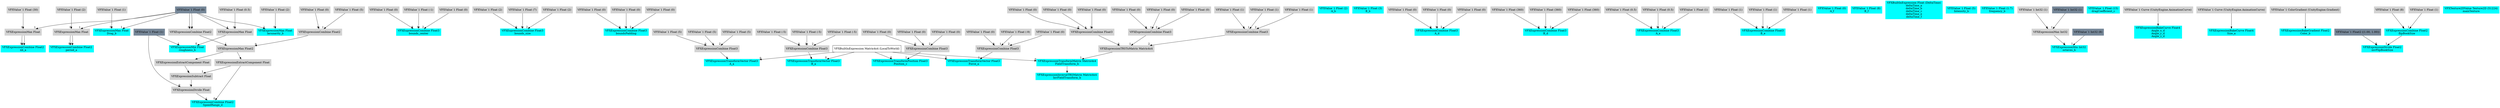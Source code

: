 digraph G {
node0 [shape="box" color="cyan" style="filled" label="VFXExpressionCombine Float2
nb_a"]
node1 [shape="box" color="lightgray" style="filled" label="VFXExpressionMax Float"]
node2 [shape="box" color="lightgray" style="filled" label="VFXValue`1 Float (30)"]
node3 [shape="box" color="lightslategray" style="filled" label="VFXValue`1 Float (0)"]
node4 [shape="box" color="cyan" style="filled" label="VFXExpressionCombine Float2
period_a"]
node5 [shape="box" color="lightgray" style="filled" label="VFXExpressionMax Float"]
node6 [shape="box" color="lightgray" style="filled" label="VFXValue`1 Float (2)"]
node7 [shape="box" color="cyan" style="filled" label="VFXExpressionCombine Float3
bounds_center"]
node8 [shape="box" color="lightgray" style="filled" label="VFXValue`1 Float (0)"]
node9 [shape="box" color="lightgray" style="filled" label="VFXValue`1 Float (-1)"]
node10 [shape="box" color="lightgray" style="filled" label="VFXValue`1 Float (0)"]
node11 [shape="box" color="cyan" style="filled" label="VFXExpressionCombine Float3
bounds_size"]
node12 [shape="box" color="lightgray" style="filled" label="VFXValue`1 Float (2)"]
node13 [shape="box" color="lightgray" style="filled" label="VFXValue`1 Float (7)"]
node14 [shape="box" color="lightgray" style="filled" label="VFXValue`1 Float (2)"]
node15 [shape="box" color="cyan" style="filled" label="VFXExpressionCombine Float3
boundsPadding"]
node16 [shape="box" color="lightgray" style="filled" label="VFXValue`1 Float (0)"]
node17 [shape="box" color="lightgray" style="filled" label="VFXValue`1 Float (0)"]
node18 [shape="box" color="lightgray" style="filled" label="VFXValue`1 Float (0)"]
node19 [shape="box" color="cyan" style="filled" label="VFXExpressionTransformVector Float3
A_a"]
node20 [shape="box" label="VFXBuiltInExpression Matrix4x4 (LocalToWorld)"]
node21 [shape="box" color="lightgray" style="filled" label="VFXExpressionCombine Float3"]
node22 [shape="box" color="lightgray" style="filled" label="VFXValue`1 Float (5)"]
node23 [shape="box" color="lightgray" style="filled" label="VFXValue`1 Float (5)"]
node24 [shape="box" color="lightgray" style="filled" label="VFXValue`1 Float (5)"]
node25 [shape="box" color="cyan" style="filled" label="VFXExpressionTransformVector Float3
B_a"]
node26 [shape="box" color="lightgray" style="filled" label="VFXExpressionCombine Float3"]
node27 [shape="box" color="lightgray" style="filled" label="VFXValue`1 Float (-5)"]
node28 [shape="box" color="lightgray" style="filled" label="VFXValue`1 Float (-5)"]
node29 [shape="box" color="lightgray" style="filled" label="VFXValue`1 Float (-5)"]
node30 [shape="box" color="cyan" style="filled" label="VFXValue`1 Float (2)
A_b"]
node31 [shape="box" color="cyan" style="filled" label="VFXValue`1 Float (3)
B_b"]
node32 [shape="box" color="cyan" style="filled" label="VFXExpressionTransformPosition Float3
Position_c"]
node33 [shape="box" color="lightgray" style="filled" label="VFXExpressionCombine Float3"]
node34 [shape="box" color="lightgray" style="filled" label="VFXValue`1 Float (0)"]
node35 [shape="box" color="lightgray" style="filled" label="VFXValue`1 Float (0)"]
node36 [shape="box" color="lightgray" style="filled" label="VFXValue`1 Float (0)"]
node37 [shape="box" color="cyan" style="filled" label="VFXExpressionCombine Float3
A_d"]
node38 [shape="box" color="lightgray" style="filled" label="VFXValue`1 Float (0)"]
node39 [shape="box" color="lightgray" style="filled" label="VFXValue`1 Float (0)"]
node40 [shape="box" color="lightgray" style="filled" label="VFXValue`1 Float (0)"]
node41 [shape="box" color="cyan" style="filled" label="VFXExpressionCombine Float3
B_d"]
node42 [shape="box" color="lightgray" style="filled" label="VFXValue`1 Float (360)"]
node43 [shape="box" color="lightgray" style="filled" label="VFXValue`1 Float (360)"]
node44 [shape="box" color="lightgray" style="filled" label="VFXValue`1 Float (360)"]
node45 [shape="box" color="cyan" style="filled" label="VFXExpressionCombine Float3
A_e"]
node46 [shape="box" color="lightgray" style="filled" label="VFXValue`1 Float (0.5)"]
node47 [shape="box" color="lightgray" style="filled" label="VFXValue`1 Float (0.5)"]
node48 [shape="box" color="lightgray" style="filled" label="VFXValue`1 Float (1)"]
node49 [shape="box" color="cyan" style="filled" label="VFXExpressionCombine Float3
B_e"]
node50 [shape="box" color="lightgray" style="filled" label="VFXValue`1 Float (1)"]
node51 [shape="box" color="lightgray" style="filled" label="VFXValue`1 Float (1)"]
node52 [shape="box" color="lightgray" style="filled" label="VFXValue`1 Float (1)"]
node53 [shape="box" color="cyan" style="filled" label="VFXValue`1 Float (0)
A_f"]
node54 [shape="box" color="cyan" style="filled" label="VFXValue`1 Float (8)
B_f"]
node55 [shape="box" color="cyan" style="filled" label="VFXExpressionTransformVector Float3
Force_a"]
node56 [shape="box" color="lightgray" style="filled" label="VFXExpressionCombine Float3"]
node57 [shape="box" color="lightgray" style="filled" label="VFXValue`1 Float (0)"]
node58 [shape="box" color="lightgray" style="filled" label="VFXValue`1 Float (-9)"]
node59 [shape="box" color="lightgray" style="filled" label="VFXValue`1 Float (0)"]
node60 [shape="box" color="cyan" style="filled" label="VFXBuiltInExpression Float (DeltaTime)
deltaTime_a
deltaTime_b
deltaTime_c
deltaTime_e
deltaTime_f"]
node61 [shape="box" color="cyan" style="filled" label="VFXExpressionInverseTRSMatrix Matrix4x4
InvFieldTransform_b"]
node62 [shape="box" color="cyan" style="filled" label="VFXExpressionTransformMatrix Matrix4x4
FieldTransform_b"]
node63 [shape="box" color="lightgray" style="filled" label="VFXExpressionTRSToMatrix Matrix4x4"]
node64 [shape="box" color="lightgray" style="filled" label="VFXExpressionCombine Float3"]
node65 [shape="box" color="lightgray" style="filled" label="VFXValue`1 Float (0)"]
node66 [shape="box" color="lightgray" style="filled" label="VFXValue`1 Float (0)"]
node67 [shape="box" color="lightgray" style="filled" label="VFXValue`1 Float (0)"]
node68 [shape="box" color="lightgray" style="filled" label="VFXExpressionCombine Float3"]
node69 [shape="box" color="lightgray" style="filled" label="VFXValue`1 Float (0)"]
node70 [shape="box" color="lightgray" style="filled" label="VFXValue`1 Float (0)"]
node71 [shape="box" color="lightgray" style="filled" label="VFXValue`1 Float (0)"]
node72 [shape="box" color="lightgray" style="filled" label="VFXExpressionCombine Float3"]
node73 [shape="box" color="lightgray" style="filled" label="VFXValue`1 Float (1)"]
node74 [shape="box" color="lightgray" style="filled" label="VFXValue`1 Float (1)"]
node75 [shape="box" color="lightgray" style="filled" label="VFXValue`1 Float (1)"]
node76 [shape="box" color="cyan" style="filled" label="VFXValue`1 Float (5)
Intensity_b"]
node77 [shape="box" color="cyan" style="filled" label="VFXExpressionMax Float
Drag_b"]
node78 [shape="box" color="lightgray" style="filled" label="VFXValue`1 Float (1)"]
node79 [shape="box" color="cyan" style="filled" label="VFXValue`1 Float (1.7)
frequency_b"]
node80 [shape="box" color="cyan" style="filled" label="VFXExpressionMin Int32
octaves_b"]
node81 [shape="box" color="lightgray" style="filled" label="VFXExpressionMax Int32"]
node82 [shape="box" color="lightgray" style="filled" label="VFXValue`1 Int32 (1)"]
node83 [shape="box" color="lightslategray" style="filled" label="VFXValue`1 Int32 (1)"]
node84 [shape="box" color="lightslategray" style="filled" label="VFXValue`1 Int32 (8)"]
node85 [shape="box" color="cyan" style="filled" label="VFXExpressionMin Float
roughness_b"]
node86 [shape="box" color="lightgray" style="filled" label="VFXExpressionMax Float"]
node87 [shape="box" color="lightgray" style="filled" label="VFXValue`1 Float (0.5)"]
node88 [shape="box" color="lightslategray" style="filled" label="VFXValue`1 Float (1)"]
node89 [shape="box" color="cyan" style="filled" label="VFXExpressionMax Float
lacunarity_b"]
node90 [shape="box" color="lightgray" style="filled" label="VFXValue`1 Float (2)"]
node91 [shape="box" color="cyan" style="filled" label="VFXValue`1 Float (15)
dragCoefficient_c"]
node92 [shape="box" color="cyan" style="filled" label="VFXExpressionBakeCurve Float4
Angle_x_d
Angle_y_d
Angle_z_d"]
node93 [shape="box" color="lightgray" style="filled" label="VFXValue`1 Curve (UnityEngine.AnimationCurve)"]
node94 [shape="box" color="cyan" style="filled" label="VFXExpressionCombine Float2
SpeedRange_d"]
node95 [shape="box" color="lightgray" style="filled" label="VFXExpressionExtractComponent Float"]
node96 [shape="box" color="lightgray" style="filled" label="VFXExpressionMax Float2"]
node97 [shape="box" color="lightgray" style="filled" label="VFXExpressionCombine Float2"]
node98 [shape="box" color="lightgray" style="filled" label="VFXValue`1 Float (0)"]
node99 [shape="box" color="lightgray" style="filled" label="VFXValue`1 Float (5)"]
node100 [shape="box" color="lightgray" style="filled" label="VFXExpressionCombine Float2"]
node101 [shape="box" color="lightgray" style="filled" label="VFXExpressionDivide Float"]
node102 [shape="box" color="lightgray" style="filled" label="VFXExpressionSubtract Float"]
node103 [shape="box" color="lightgray" style="filled" label="VFXExpressionExtractComponent Float"]
node104 [shape="box" color="cyan" style="filled" label="VFXExpressionBakeCurve Float4
Size_a"]
node105 [shape="box" color="lightgray" style="filled" label="VFXValue`1 Curve (UnityEngine.AnimationCurve)"]
node106 [shape="box" color="cyan" style="filled" label="VFXExpressionBakeGradient Float2
Color_b"]
node107 [shape="box" color="lightgray" style="filled" label="VFXValue`1 ColorGradient (UnityEngine.Gradient)"]
node108 [shape="box" color="cyan" style="filled" label="VFXExpressionCombine Float2
flipBookSize"]
node109 [shape="box" color="lightgray" style="filled" label="VFXValue`1 Float (8)"]
node110 [shape="box" color="lightgray" style="filled" label="VFXValue`1 Float (1)"]
node111 [shape="box" color="cyan" style="filled" label="VFXExpressionDivide Float2
invFlipBookSize"]
node112 [shape="box" color="lightslategray" style="filled" label="VFXValue`1 Float2 ((1.00, 1.00))"]
node113 [shape="box" color="cyan" style="filled" label="VFXTexture2DValue Texture2D (51224)
mainTexture"]
node1 -> node0 [headlabel="0"]
node1 -> node0 [headlabel="1"]
node2 -> node1 [headlabel="0"]
node3 -> node1 [headlabel="1"]
node5 -> node4 [headlabel="0"]
node5 -> node4 [headlabel="1"]
node6 -> node5 [headlabel="0"]
node3 -> node5 [headlabel="1"]
node8 -> node7 [headlabel="0"]
node9 -> node7 [headlabel="1"]
node10 -> node7 [headlabel="2"]
node12 -> node11 [headlabel="0"]
node13 -> node11 [headlabel="1"]
node14 -> node11 [headlabel="2"]
node16 -> node15 [headlabel="0"]
node17 -> node15 [headlabel="1"]
node18 -> node15 [headlabel="2"]
node20 -> node19 [headlabel="0"]
node21 -> node19 [headlabel="1"]
node22 -> node21 [headlabel="0"]
node23 -> node21 [headlabel="1"]
node24 -> node21 [headlabel="2"]
node20 -> node25 [headlabel="0"]
node26 -> node25 [headlabel="1"]
node27 -> node26 [headlabel="0"]
node28 -> node26 [headlabel="1"]
node29 -> node26 [headlabel="2"]
node20 -> node32 [headlabel="0"]
node33 -> node32 [headlabel="1"]
node34 -> node33 [headlabel="0"]
node35 -> node33 [headlabel="1"]
node36 -> node33 [headlabel="2"]
node38 -> node37 [headlabel="0"]
node39 -> node37 [headlabel="1"]
node40 -> node37 [headlabel="2"]
node42 -> node41 [headlabel="0"]
node43 -> node41 [headlabel="1"]
node44 -> node41 [headlabel="2"]
node46 -> node45 [headlabel="0"]
node47 -> node45 [headlabel="1"]
node48 -> node45 [headlabel="2"]
node50 -> node49 [headlabel="0"]
node51 -> node49 [headlabel="1"]
node52 -> node49 [headlabel="2"]
node20 -> node55 [headlabel="0"]
node56 -> node55 [headlabel="1"]
node57 -> node56 [headlabel="0"]
node58 -> node56 [headlabel="1"]
node59 -> node56 [headlabel="2"]
node62 -> node61 
node20 -> node62 [headlabel="0"]
node63 -> node62 [headlabel="1"]
node64 -> node63 [headlabel="0"]
node68 -> node63 [headlabel="1"]
node72 -> node63 [headlabel="2"]
node65 -> node64 [headlabel="0"]
node66 -> node64 [headlabel="1"]
node67 -> node64 [headlabel="2"]
node69 -> node68 [headlabel="0"]
node70 -> node68 [headlabel="1"]
node71 -> node68 [headlabel="2"]
node73 -> node72 [headlabel="0"]
node74 -> node72 [headlabel="1"]
node75 -> node72 [headlabel="2"]
node78 -> node77 [headlabel="0"]
node3 -> node77 [headlabel="1"]
node81 -> node80 [headlabel="0"]
node84 -> node80 [headlabel="1"]
node82 -> node81 [headlabel="0"]
node83 -> node81 [headlabel="1"]
node86 -> node85 [headlabel="0"]
node88 -> node85 [headlabel="1"]
node87 -> node86 [headlabel="0"]
node3 -> node86 [headlabel="1"]
node90 -> node89 [headlabel="0"]
node3 -> node89 [headlabel="1"]
node93 -> node92 
node95 -> node94 [headlabel="0"]
node101 -> node94 [headlabel="1"]
node96 -> node95 
node97 -> node96 [headlabel="0"]
node100 -> node96 [headlabel="1"]
node98 -> node97 [headlabel="0"]
node99 -> node97 [headlabel="1"]
node3 -> node100 [headlabel="0"]
node3 -> node100 [headlabel="1"]
node88 -> node101 [headlabel="0"]
node102 -> node101 [headlabel="1"]
node103 -> node102 [headlabel="0"]
node95 -> node102 [headlabel="1"]
node96 -> node103 
node105 -> node104 
node107 -> node106 
node109 -> node108 [headlabel="0"]
node110 -> node108 [headlabel="1"]
node112 -> node111 [headlabel="0"]
node108 -> node111 [headlabel="1"]
}

